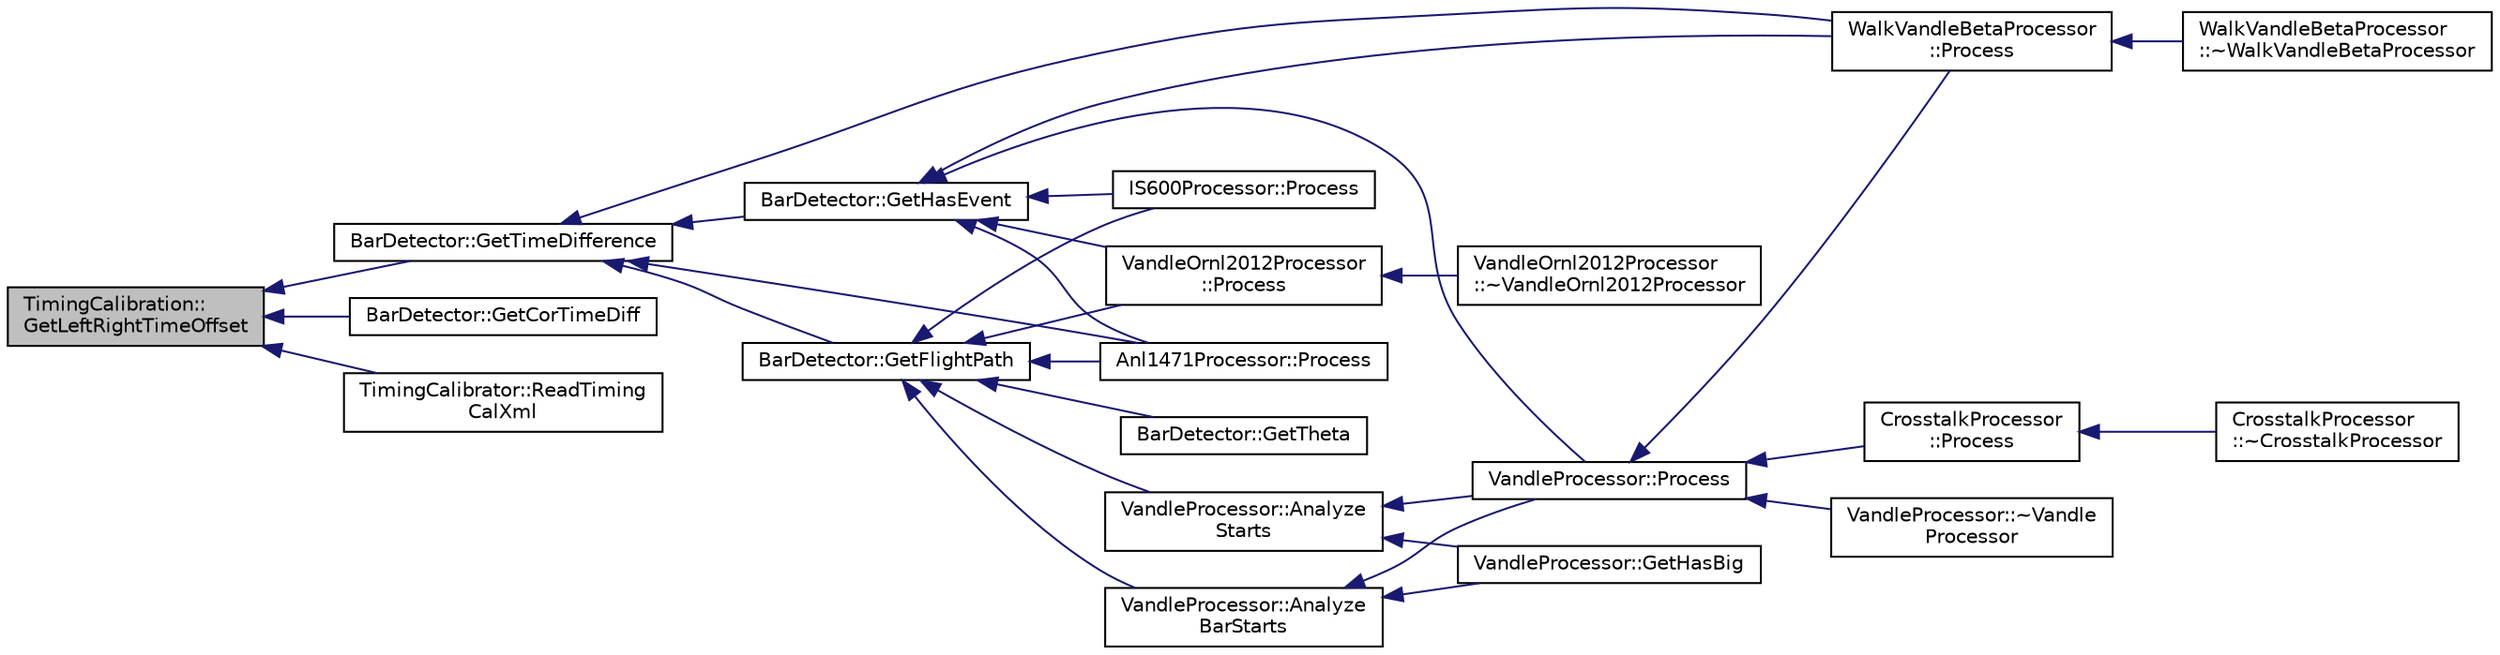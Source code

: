 digraph "TimingCalibration::GetLeftRightTimeOffset"
{
  edge [fontname="Helvetica",fontsize="10",labelfontname="Helvetica",labelfontsize="10"];
  node [fontname="Helvetica",fontsize="10",shape=record];
  rankdir="LR";
  Node1 [label="TimingCalibration::\lGetLeftRightTimeOffset",height=0.2,width=0.4,color="black", fillcolor="grey75", style="filled", fontcolor="black"];
  Node1 -> Node2 [dir="back",color="midnightblue",fontsize="10",style="solid",fontname="Helvetica"];
  Node2 [label="BarDetector::GetTimeDifference",height=0.2,width=0.4,color="black", fillcolor="white", style="filled",URL="$d6/d15/class_bar_detector.html#a9aeef4ac770dad5953229e9aacb5b32c"];
  Node2 -> Node3 [dir="back",color="midnightblue",fontsize="10",style="solid",fontname="Helvetica"];
  Node3 [label="Anl1471Processor::Process",height=0.2,width=0.4,color="black", fillcolor="white", style="filled",URL="$d2/daa/class_anl1471_processor.html#ae0e82aa964d24549afd9d17f1a136fc2"];
  Node2 -> Node4 [dir="back",color="midnightblue",fontsize="10",style="solid",fontname="Helvetica"];
  Node4 [label="BarDetector::GetHasEvent",height=0.2,width=0.4,color="black", fillcolor="white", style="filled",URL="$d6/d15/class_bar_detector.html#acf303af2c5fd9805ae39900a7bb733c8"];
  Node4 -> Node3 [dir="back",color="midnightblue",fontsize="10",style="solid",fontname="Helvetica"];
  Node4 -> Node5 [dir="back",color="midnightblue",fontsize="10",style="solid",fontname="Helvetica"];
  Node5 [label="IS600Processor::Process",height=0.2,width=0.4,color="black", fillcolor="white", style="filled",URL="$de/d81/class_i_s600_processor.html#a92f29e9c021fffb08f02bf48d12aff42"];
  Node4 -> Node6 [dir="back",color="midnightblue",fontsize="10",style="solid",fontname="Helvetica"];
  Node6 [label="VandleOrnl2012Processor\l::Process",height=0.2,width=0.4,color="black", fillcolor="white", style="filled",URL="$d1/dd7/class_vandle_ornl2012_processor.html#a05b7477fad0d6614e01ca86cb9cff0bf"];
  Node6 -> Node7 [dir="back",color="midnightblue",fontsize="10",style="solid",fontname="Helvetica"];
  Node7 [label="VandleOrnl2012Processor\l::~VandleOrnl2012Processor",height=0.2,width=0.4,color="black", fillcolor="white", style="filled",URL="$d1/dd7/class_vandle_ornl2012_processor.html#a394c47ec126f1be6ca5ef7dc5ce305d1"];
  Node4 -> Node8 [dir="back",color="midnightblue",fontsize="10",style="solid",fontname="Helvetica"];
  Node8 [label="VandleProcessor::Process",height=0.2,width=0.4,color="black", fillcolor="white", style="filled",URL="$db/d21/class_vandle_processor.html#ac50169b4e140313d1a5a2ce6032dc6af"];
  Node8 -> Node9 [dir="back",color="midnightblue",fontsize="10",style="solid",fontname="Helvetica"];
  Node9 [label="CrosstalkProcessor\l::Process",height=0.2,width=0.4,color="black", fillcolor="white", style="filled",URL="$de/d3c/class_crosstalk_processor.html#a641e3912de9f8d9f2a9bf4e902429723"];
  Node9 -> Node10 [dir="back",color="midnightblue",fontsize="10",style="solid",fontname="Helvetica"];
  Node10 [label="CrosstalkProcessor\l::~CrosstalkProcessor",height=0.2,width=0.4,color="black", fillcolor="white", style="filled",URL="$de/d3c/class_crosstalk_processor.html#a974ad94596916e6d24e863dcbec1058c"];
  Node8 -> Node11 [dir="back",color="midnightblue",fontsize="10",style="solid",fontname="Helvetica"];
  Node11 [label="VandleProcessor::~Vandle\lProcessor",height=0.2,width=0.4,color="black", fillcolor="white", style="filled",URL="$db/d21/class_vandle_processor.html#adeb801d12cbeb4a4426b7d2f5ee522cd",tooltip="Default Destructor */. "];
  Node8 -> Node12 [dir="back",color="midnightblue",fontsize="10",style="solid",fontname="Helvetica"];
  Node12 [label="WalkVandleBetaProcessor\l::Process",height=0.2,width=0.4,color="black", fillcolor="white", style="filled",URL="$d0/d80/class_walk_vandle_beta_processor.html#a191e1076d68a81dde827459dd3374124"];
  Node12 -> Node13 [dir="back",color="midnightblue",fontsize="10",style="solid",fontname="Helvetica"];
  Node13 [label="WalkVandleBetaProcessor\l::~WalkVandleBetaProcessor",height=0.2,width=0.4,color="black", fillcolor="white", style="filled",URL="$d0/d80/class_walk_vandle_beta_processor.html#a4b72d8b893fa03ac656780d152640428"];
  Node4 -> Node12 [dir="back",color="midnightblue",fontsize="10",style="solid",fontname="Helvetica"];
  Node2 -> Node14 [dir="back",color="midnightblue",fontsize="10",style="solid",fontname="Helvetica"];
  Node14 [label="BarDetector::GetFlightPath",height=0.2,width=0.4,color="black", fillcolor="white", style="filled",URL="$d6/d15/class_bar_detector.html#a0a587a54d41b2fc35fd1474bc1adadf7"];
  Node14 -> Node3 [dir="back",color="midnightblue",fontsize="10",style="solid",fontname="Helvetica"];
  Node14 -> Node15 [dir="back",color="midnightblue",fontsize="10",style="solid",fontname="Helvetica"];
  Node15 [label="BarDetector::GetTheta",height=0.2,width=0.4,color="black", fillcolor="white", style="filled",URL="$d6/d15/class_bar_detector.html#afa70f2dd3ea8193bdfd61fdc015359c5"];
  Node14 -> Node5 [dir="back",color="midnightblue",fontsize="10",style="solid",fontname="Helvetica"];
  Node14 -> Node6 [dir="back",color="midnightblue",fontsize="10",style="solid",fontname="Helvetica"];
  Node14 -> Node16 [dir="back",color="midnightblue",fontsize="10",style="solid",fontname="Helvetica"];
  Node16 [label="VandleProcessor::Analyze\lBarStarts",height=0.2,width=0.4,color="black", fillcolor="white", style="filled",URL="$db/d21/class_vandle_processor.html#a0110c42a30912f6c299770a8d7bb2283",tooltip="Analyze the data for scenarios with Bar Starts; e.g. Double Beta detectors. "];
  Node16 -> Node8 [dir="back",color="midnightblue",fontsize="10",style="solid",fontname="Helvetica"];
  Node16 -> Node17 [dir="back",color="midnightblue",fontsize="10",style="solid",fontname="Helvetica"];
  Node17 [label="VandleProcessor::GetHasBig",height=0.2,width=0.4,color="black", fillcolor="white", style="filled",URL="$db/d21/class_vandle_processor.html#a186633b14ff6be88a7ef5c0e1a646ae2"];
  Node14 -> Node18 [dir="back",color="midnightblue",fontsize="10",style="solid",fontname="Helvetica"];
  Node18 [label="VandleProcessor::Analyze\lStarts",height=0.2,width=0.4,color="black", fillcolor="white", style="filled",URL="$db/d21/class_vandle_processor.html#abf7e3570d321d098ef154bbe937821dc",tooltip="Analyze the data for scenarios with Single sided Starts; e.g. LeRIBSS beta scintillators. "];
  Node18 -> Node8 [dir="back",color="midnightblue",fontsize="10",style="solid",fontname="Helvetica"];
  Node18 -> Node17 [dir="back",color="midnightblue",fontsize="10",style="solid",fontname="Helvetica"];
  Node2 -> Node12 [dir="back",color="midnightblue",fontsize="10",style="solid",fontname="Helvetica"];
  Node1 -> Node19 [dir="back",color="midnightblue",fontsize="10",style="solid",fontname="Helvetica"];
  Node19 [label="BarDetector::GetCorTimeDiff",height=0.2,width=0.4,color="black", fillcolor="white", style="filled",URL="$d6/d15/class_bar_detector.html#a03859d11771f07c1ede53f53696105f7"];
  Node1 -> Node20 [dir="back",color="midnightblue",fontsize="10",style="solid",fontname="Helvetica"];
  Node20 [label="TimingCalibrator::ReadTiming\lCalXml",height=0.2,width=0.4,color="black", fillcolor="white", style="filled",URL="$dd/d02/class_timing_calibrator.html#af94e93cc51405328f992d3636e586a39",tooltip="Reads in the calibrations in the XML config. "];
}
